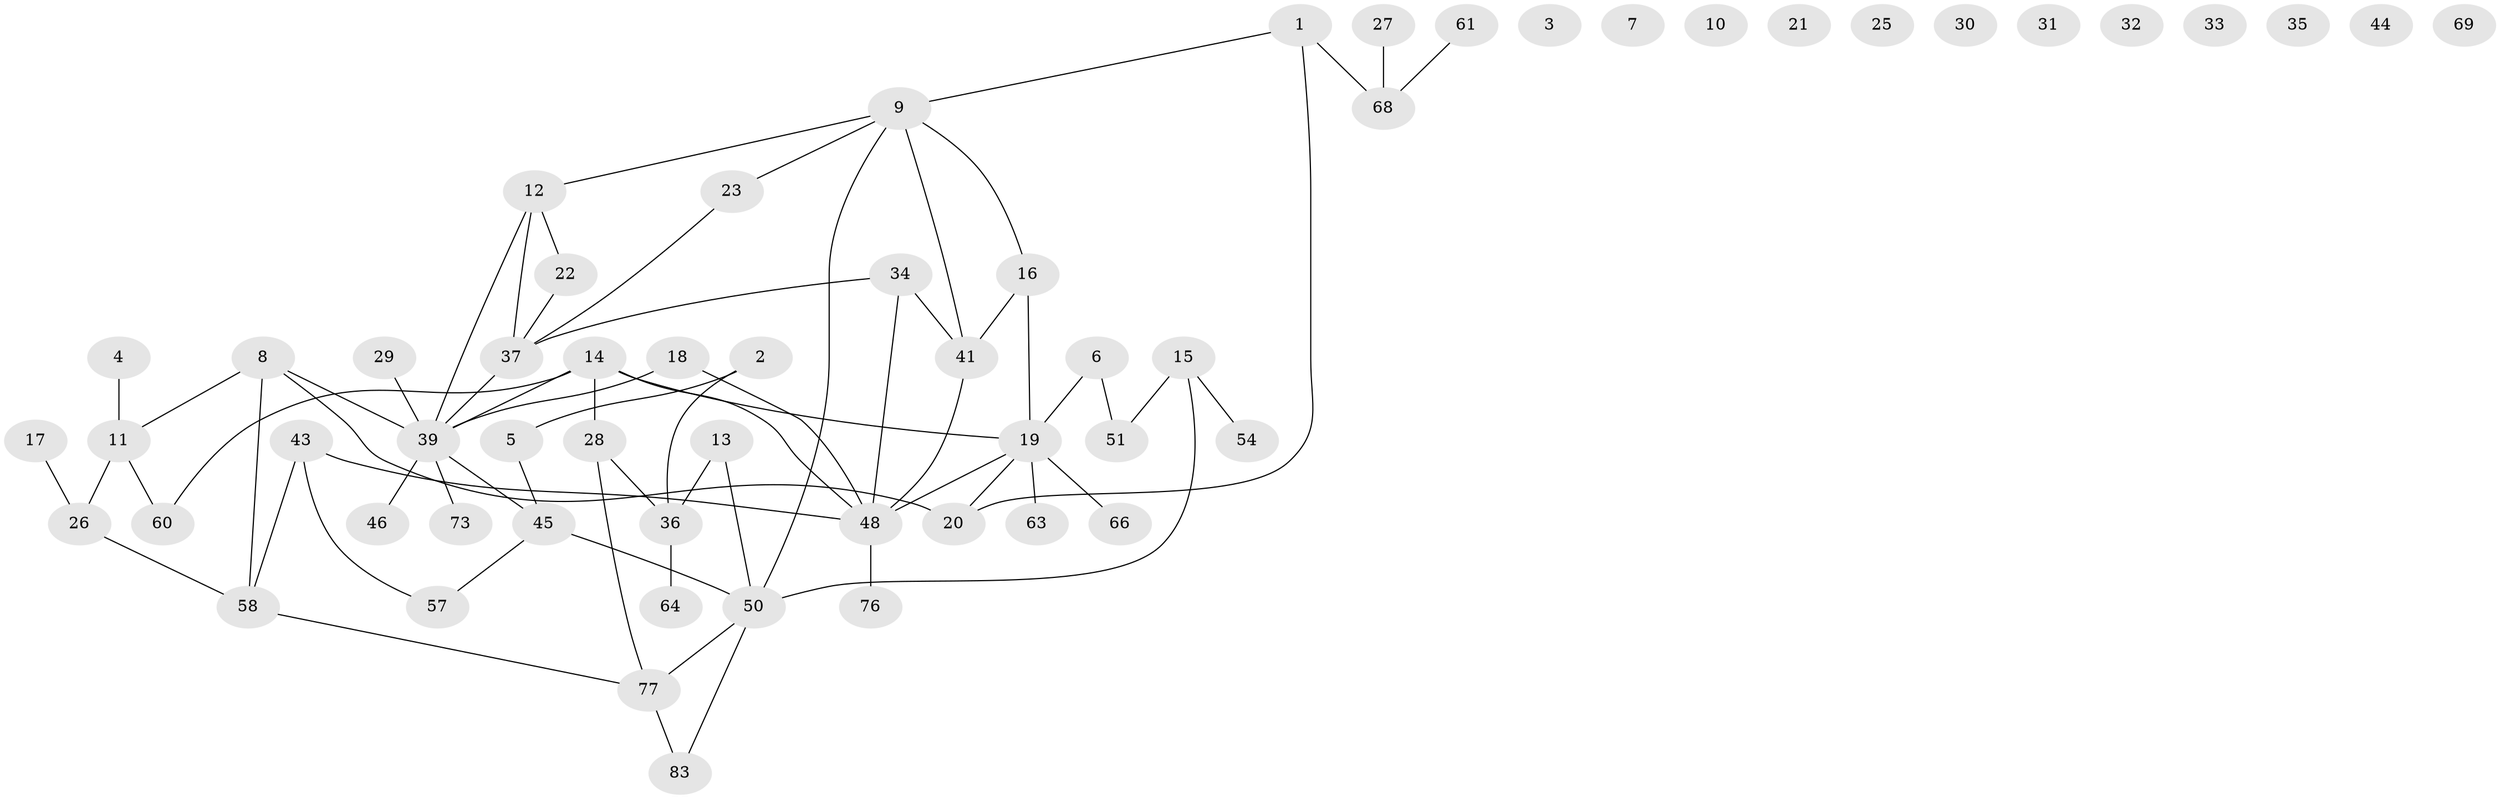 // original degree distribution, {1: 0.21348314606741572, 2: 0.2808988764044944, 0: 0.11235955056179775, 4: 0.07865168539325842, 6: 0.033707865168539325, 3: 0.23595505617977527, 5: 0.033707865168539325, 7: 0.011235955056179775}
// Generated by graph-tools (version 1.1) at 2025/41/03/06/25 10:41:24]
// undirected, 59 vertices, 69 edges
graph export_dot {
graph [start="1"]
  node [color=gray90,style=filled];
  1 [super="+89"];
  2 [super="+82"];
  3;
  4;
  5;
  6;
  7;
  8 [super="+38"];
  9;
  10 [super="+67"];
  11 [super="+70"];
  12 [super="+86"];
  13;
  14 [super="+65"];
  15;
  16 [super="+81"];
  17 [super="+47"];
  18;
  19 [super="+42"];
  20 [super="+74"];
  21;
  22;
  23 [super="+24"];
  25;
  26 [super="+55"];
  27 [super="+52"];
  28;
  29 [super="+80"];
  30;
  31;
  32;
  33;
  34 [super="+56"];
  35 [super="+53"];
  36 [super="+40"];
  37 [super="+49"];
  39 [super="+71"];
  41 [super="+72"];
  43;
  44;
  45 [super="+85"];
  46;
  48 [super="+78"];
  50 [super="+59"];
  51 [super="+75"];
  54;
  57 [super="+87"];
  58 [super="+62"];
  60 [super="+84"];
  61;
  63;
  64;
  66;
  68 [super="+88"];
  69;
  73;
  76;
  77 [super="+79"];
  83;
  1 -- 20;
  1 -- 9;
  1 -- 68;
  2 -- 36;
  2 -- 5;
  4 -- 11;
  5 -- 45;
  6 -- 51;
  6 -- 19;
  8 -- 11;
  8 -- 20;
  8 -- 58;
  8 -- 39;
  9 -- 50;
  9 -- 23;
  9 -- 41;
  9 -- 12;
  9 -- 16;
  11 -- 26;
  11 -- 60;
  12 -- 37;
  12 -- 39;
  12 -- 22;
  13 -- 36;
  13 -- 50;
  14 -- 28;
  14 -- 39;
  14 -- 48;
  14 -- 60;
  14 -- 19;
  15 -- 50;
  15 -- 51;
  15 -- 54;
  16 -- 19;
  16 -- 41;
  17 -- 26;
  18 -- 39;
  18 -- 48;
  19 -- 48;
  19 -- 20;
  19 -- 66;
  19 -- 63;
  22 -- 37;
  23 -- 37;
  26 -- 58;
  27 -- 68;
  28 -- 36;
  28 -- 77;
  29 -- 39;
  34 -- 37;
  34 -- 41;
  34 -- 48;
  36 -- 64;
  37 -- 39;
  39 -- 73;
  39 -- 46;
  39 -- 45;
  41 -- 48;
  43 -- 58;
  43 -- 57;
  43 -- 48;
  45 -- 50;
  45 -- 57;
  48 -- 76 [weight=2];
  50 -- 83;
  50 -- 77;
  58 -- 77;
  61 -- 68;
  77 -- 83;
}
